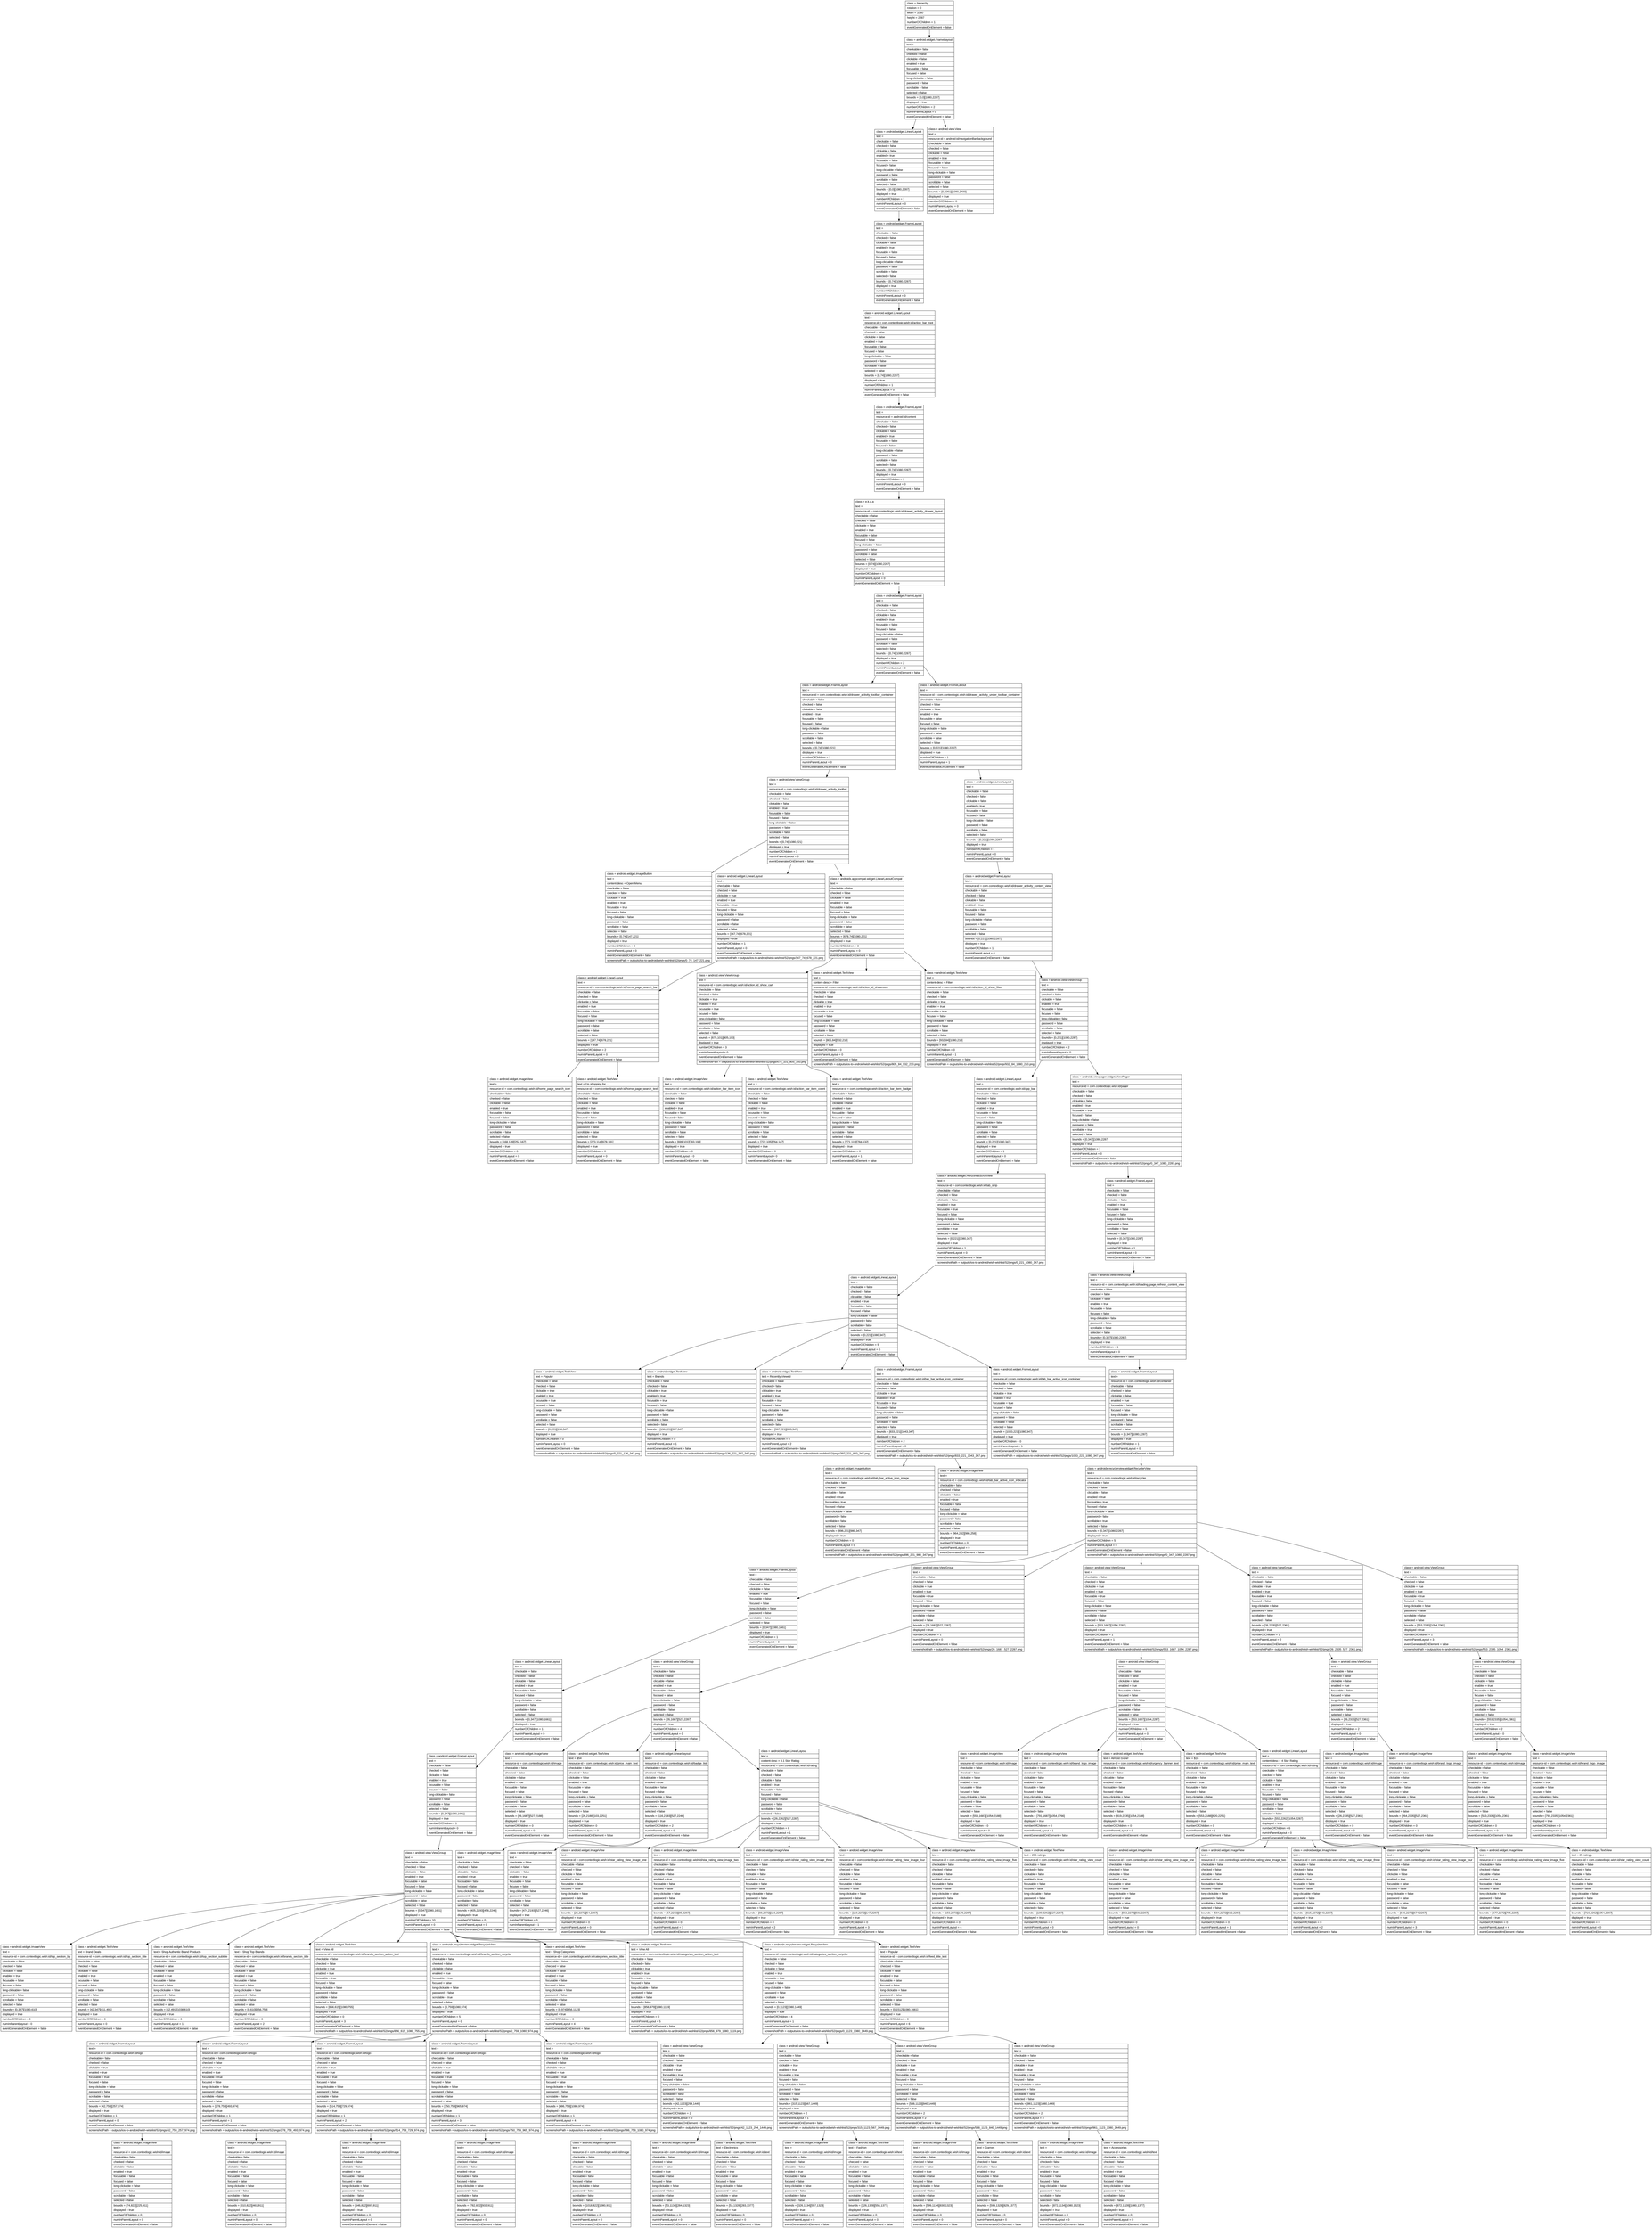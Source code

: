 digraph Layout {

	node [shape=record fontname=Arial];

	0	[label="{class = hierarchy\l|rotation = 0\l|width = 1080\l|height = 2287\l|numberOfChildren = 1\l|eventGeneratedOnElement = false \l}"]
	1	[label="{class = android.widget.FrameLayout\l|text = \l|checkable = false\l|checked = false\l|clickable = false\l|enabled = true\l|focusable = false\l|focused = false\l|long-clickable = false\l|password = false\l|scrollable = false\l|selected = false\l|bounds = [0,0][1080,2287]\l|displayed = true\l|numberOfChildren = 2\l|numInParentLayout = 0\l|eventGeneratedOnElement = false \l}"]
	2	[label="{class = android.widget.LinearLayout\l|text = \l|checkable = false\l|checked = false\l|clickable = false\l|enabled = true\l|focusable = false\l|focused = false\l|long-clickable = false\l|password = false\l|scrollable = false\l|selected = false\l|bounds = [0,0][1080,2287]\l|displayed = true\l|numberOfChildren = 1\l|numInParentLayout = 0\l|eventGeneratedOnElement = false \l}"]
	3	[label="{class = android.view.View\l|text = \l|resource-id = android:id/navigationBarBackground\l|checkable = false\l|checked = false\l|clickable = false\l|enabled = true\l|focusable = false\l|focused = false\l|long-clickable = false\l|password = false\l|scrollable = false\l|selected = false\l|bounds = [0,2361][1080,2400]\l|displayed = true\l|numberOfChildren = 0\l|numInParentLayout = 0\l|eventGeneratedOnElement = false \l}"]
	4	[label="{class = android.widget.FrameLayout\l|text = \l|checkable = false\l|checked = false\l|clickable = false\l|enabled = true\l|focusable = false\l|focused = false\l|long-clickable = false\l|password = false\l|scrollable = false\l|selected = false\l|bounds = [0,74][1080,2287]\l|displayed = true\l|numberOfChildren = 1\l|numInParentLayout = 0\l|eventGeneratedOnElement = false \l}"]
	5	[label="{class = android.widget.LinearLayout\l|text = \l|resource-id = com.contextlogic.wish:id/action_bar_root\l|checkable = false\l|checked = false\l|clickable = false\l|enabled = true\l|focusable = false\l|focused = false\l|long-clickable = false\l|password = false\l|scrollable = false\l|selected = false\l|bounds = [0,74][1080,2287]\l|displayed = true\l|numberOfChildren = 1\l|numInParentLayout = 0\l|eventGeneratedOnElement = false \l}"]
	6	[label="{class = android.widget.FrameLayout\l|text = \l|resource-id = android:id/content\l|checkable = false\l|checked = false\l|clickable = false\l|enabled = true\l|focusable = false\l|focused = false\l|long-clickable = false\l|password = false\l|scrollable = false\l|selected = false\l|bounds = [0,74][1080,2287]\l|displayed = true\l|numberOfChildren = 1\l|numInParentLayout = 0\l|eventGeneratedOnElement = false \l}"]
	7	[label="{class = e.k.a.a\l|text = \l|resource-id = com.contextlogic.wish:id/drawer_activity_drawer_layout\l|checkable = false\l|checked = false\l|clickable = false\l|enabled = true\l|focusable = false\l|focused = false\l|long-clickable = false\l|password = false\l|scrollable = false\l|selected = false\l|bounds = [0,74][1080,2287]\l|displayed = true\l|numberOfChildren = 1\l|numInParentLayout = 0\l|eventGeneratedOnElement = false \l}"]
	8	[label="{class = android.widget.FrameLayout\l|text = \l|checkable = false\l|checked = false\l|clickable = false\l|enabled = true\l|focusable = false\l|focused = false\l|long-clickable = false\l|password = false\l|scrollable = false\l|selected = false\l|bounds = [0,74][1080,2287]\l|displayed = true\l|numberOfChildren = 2\l|numInParentLayout = 0\l|eventGeneratedOnElement = false \l}"]
	9	[label="{class = android.widget.FrameLayout\l|text = \l|resource-id = com.contextlogic.wish:id/drawer_activity_toolbar_container\l|checkable = false\l|checked = false\l|clickable = false\l|enabled = true\l|focusable = false\l|focused = false\l|long-clickable = false\l|password = false\l|scrollable = false\l|selected = false\l|bounds = [0,74][1080,221]\l|displayed = true\l|numberOfChildren = 1\l|numInParentLayout = 0\l|eventGeneratedOnElement = false \l}"]
	10	[label="{class = android.widget.FrameLayout\l|text = \l|resource-id = com.contextlogic.wish:id/drawer_activity_under_toolbar_container\l|checkable = false\l|checked = false\l|clickable = false\l|enabled = true\l|focusable = false\l|focused = false\l|long-clickable = false\l|password = false\l|scrollable = false\l|selected = false\l|bounds = [0,221][1080,2287]\l|displayed = true\l|numberOfChildren = 1\l|numInParentLayout = 1\l|eventGeneratedOnElement = false \l}"]
	11	[label="{class = android.view.ViewGroup\l|text = \l|resource-id = com.contextlogic.wish:id/drawer_activity_toolbar\l|checkable = false\l|checked = false\l|clickable = false\l|enabled = true\l|focusable = false\l|focused = false\l|long-clickable = false\l|password = false\l|scrollable = false\l|selected = false\l|bounds = [0,74][1080,221]\l|displayed = true\l|numberOfChildren = 3\l|numInParentLayout = 0\l|eventGeneratedOnElement = false \l}"]
	12	[label="{class = android.widget.LinearLayout\l|text = \l|checkable = false\l|checked = false\l|clickable = false\l|enabled = true\l|focusable = false\l|focused = false\l|long-clickable = false\l|password = false\l|scrollable = false\l|selected = false\l|bounds = [0,221][1080,2287]\l|displayed = true\l|numberOfChildren = 1\l|numInParentLayout = 0\l|eventGeneratedOnElement = false \l}"]
	13	[label="{class = android.widget.ImageButton\l|text = \l|content-desc = Open Menu\l|checkable = false\l|checked = false\l|clickable = true\l|enabled = true\l|focusable = true\l|focused = false\l|long-clickable = false\l|password = false\l|scrollable = false\l|selected = false\l|bounds = [0,74][147,221]\l|displayed = true\l|numberOfChildren = 0\l|numInParentLayout = 0\l|eventGeneratedOnElement = false \l|screenshotPath = outputs/ios-to-android/wish-wishlist/S2/pngs/0_74_147_221.png\l}"]
	14	[label="{class = android.widget.LinearLayout\l|text = \l|checkable = false\l|checked = false\l|clickable = true\l|enabled = true\l|focusable = true\l|focused = false\l|long-clickable = false\l|password = false\l|scrollable = false\l|selected = false\l|bounds = [147,74][678,221]\l|displayed = true\l|numberOfChildren = 1\l|numInParentLayout = 0\l|eventGeneratedOnElement = false \l|screenshotPath = outputs/ios-to-android/wish-wishlist/S2/pngs/147_74_678_221.png\l}"]
	15	[label="{class = androidx.appcompat.widget.LinearLayoutCompat\l|text = \l|checkable = false\l|checked = false\l|clickable = false\l|enabled = true\l|focusable = false\l|focused = false\l|long-clickable = false\l|password = false\l|scrollable = false\l|selected = false\l|bounds = [678,74][1080,221]\l|displayed = true\l|numberOfChildren = 3\l|numInParentLayout = 0\l|eventGeneratedOnElement = false \l}"]
	16	[label="{class = android.widget.FrameLayout\l|text = \l|resource-id = com.contextlogic.wish:id/drawer_activity_content_view\l|checkable = false\l|checked = false\l|clickable = false\l|enabled = true\l|focusable = false\l|focused = false\l|long-clickable = false\l|password = false\l|scrollable = false\l|selected = false\l|bounds = [0,221][1080,2287]\l|displayed = true\l|numberOfChildren = 1\l|numInParentLayout = 0\l|eventGeneratedOnElement = false \l}"]
	17	[label="{class = android.widget.LinearLayout\l|text = \l|resource-id = com.contextlogic.wish:id/home_page_search_bar\l|checkable = false\l|checked = false\l|clickable = false\l|enabled = true\l|focusable = false\l|focused = false\l|long-clickable = false\l|password = false\l|scrollable = false\l|selected = false\l|bounds = [147,74][678,221]\l|displayed = true\l|numberOfChildren = 2\l|numInParentLayout = 0\l|eventGeneratedOnElement = false \l}"]
	18	[label="{class = android.view.ViewGroup\l|text = \l|resource-id = com.contextlogic.wish:id/action_id_show_cart\l|checkable = false\l|checked = false\l|clickable = true\l|enabled = true\l|focusable = true\l|focused = false\l|long-clickable = false\l|password = false\l|scrollable = false\l|selected = false\l|bounds = [678,101][805,193]\l|displayed = true\l|numberOfChildren = 3\l|numInParentLayout = 0\l|eventGeneratedOnElement = false \l|screenshotPath = outputs/ios-to-android/wish-wishlist/S2/pngs/678_101_805_193.png\l}"]
	19	[label="{class = android.widget.TextView\l|text = \l|content-desc = Filter\l|resource-id = com.contextlogic.wish:id/action_id_showroom\l|checkable = false\l|checked = false\l|clickable = true\l|enabled = true\l|focusable = true\l|focused = false\l|long-clickable = false\l|password = false\l|scrollable = false\l|selected = false\l|bounds = [805,84][932,210]\l|displayed = true\l|numberOfChildren = 0\l|numInParentLayout = 0\l|eventGeneratedOnElement = false \l|screenshotPath = outputs/ios-to-android/wish-wishlist/S2/pngs/805_84_932_210.png\l}"]
	20	[label="{class = android.widget.TextView\l|text = \l|content-desc = Filter\l|resource-id = com.contextlogic.wish:id/action_id_show_filter\l|checkable = false\l|checked = false\l|clickable = true\l|enabled = true\l|focusable = true\l|focused = false\l|long-clickable = false\l|password = false\l|scrollable = false\l|selected = false\l|bounds = [932,84][1080,210]\l|displayed = true\l|numberOfChildren = 0\l|numInParentLayout = 1\l|eventGeneratedOnElement = false \l|screenshotPath = outputs/ios-to-android/wish-wishlist/S2/pngs/932_84_1080_210.png\l}"]
	21	[label="{class = android.view.ViewGroup\l|text = \l|checkable = false\l|checked = false\l|clickable = false\l|enabled = true\l|focusable = false\l|focused = false\l|long-clickable = false\l|password = false\l|scrollable = false\l|selected = false\l|bounds = [0,221][1080,2287]\l|displayed = true\l|numberOfChildren = 2\l|numInParentLayout = 0\l|eventGeneratedOnElement = false \l}"]
	22	[label="{class = android.widget.ImageView\l|text = \l|resource-id = com.contextlogic.wish:id/home_page_search_icon\l|checkable = false\l|checked = false\l|clickable = false\l|enabled = true\l|focusable = false\l|focused = false\l|long-clickable = false\l|password = false\l|scrollable = false\l|selected = false\l|bounds = [168,128][252,167]\l|displayed = true\l|numberOfChildren = 0\l|numInParentLayout = 0\l|eventGeneratedOnElement = false \l}"]
	23	[label="{class = android.widget.TextView\l|text = I'm shopping for ...\l|resource-id = com.contextlogic.wish:id/home_page_search_text\l|checkable = false\l|checked = false\l|clickable = false\l|enabled = true\l|focusable = false\l|focused = false\l|long-clickable = false\l|password = false\l|scrollable = false\l|selected = false\l|bounds = [273,114][678,181]\l|displayed = true\l|numberOfChildren = 0\l|numInParentLayout = 0\l|eventGeneratedOnElement = false \l}"]
	24	[label="{class = android.widget.ImageView\l|text = \l|resource-id = com.contextlogic.wish:id/action_bar_item_icon\l|checkable = false\l|checked = false\l|clickable = false\l|enabled = true\l|focusable = false\l|focused = false\l|long-clickable = false\l|password = false\l|scrollable = false\l|selected = false\l|bounds = [699,101][783,193]\l|displayed = true\l|numberOfChildren = 0\l|numInParentLayout = 0\l|eventGeneratedOnElement = false \l}"]
	25	[label="{class = android.widget.TextView\l|text = 1\l|resource-id = com.contextlogic.wish:id/action_bar_item_count\l|checkable = false\l|checked = false\l|clickable = false\l|enabled = true\l|focusable = false\l|focused = false\l|long-clickable = false\l|password = false\l|scrollable = false\l|selected = false\l|bounds = [722,105][764,147]\l|displayed = true\l|numberOfChildren = 0\l|numInParentLayout = 0\l|eventGeneratedOnElement = false \l}"]
	26	[label="{class = android.widget.TextView\l|text = \l|resource-id = com.contextlogic.wish:id/action_bar_item_badge\l|checkable = false\l|checked = false\l|clickable = false\l|enabled = true\l|focusable = false\l|focused = false\l|long-clickable = false\l|password = false\l|scrollable = false\l|selected = false\l|bounds = [771,119][784,132]\l|displayed = true\l|numberOfChildren = 0\l|numInParentLayout = 1\l|eventGeneratedOnElement = false \l}"]
	27	[label="{class = android.widget.LinearLayout\l|text = \l|resource-id = com.contextlogic.wish:id/app_bar\l|checkable = false\l|checked = false\l|clickable = false\l|enabled = true\l|focusable = false\l|focused = false\l|long-clickable = false\l|password = false\l|scrollable = false\l|selected = false\l|bounds = [0,221][1080,347]\l|displayed = true\l|numberOfChildren = 1\l|numInParentLayout = 0\l|eventGeneratedOnElement = false \l}"]
	28	[label="{class = androidx.viewpager.widget.ViewPager\l|text = \l|resource-id = com.contextlogic.wish:id/pager\l|checkable = false\l|checked = false\l|clickable = false\l|enabled = true\l|focusable = true\l|focused = false\l|long-clickable = false\l|password = false\l|scrollable = true\l|selected = false\l|bounds = [0,347][1080,2287]\l|displayed = true\l|numberOfChildren = 1\l|numInParentLayout = 0\l|eventGeneratedOnElement = false \l|screenshotPath = outputs/ios-to-android/wish-wishlist/S2/pngs/0_347_1080_2287.png\l}"]
	29	[label="{class = android.widget.HorizontalScrollView\l|text = \l|resource-id = com.contextlogic.wish:id/tab_strip\l|checkable = false\l|checked = false\l|clickable = false\l|enabled = true\l|focusable = true\l|focused = false\l|long-clickable = false\l|password = false\l|scrollable = true\l|selected = false\l|bounds = [0,221][1080,347]\l|displayed = true\l|numberOfChildren = 1\l|numInParentLayout = 0\l|eventGeneratedOnElement = false \l|screenshotPath = outputs/ios-to-android/wish-wishlist/S2/pngs/0_221_1080_347.png\l}"]
	30	[label="{class = android.widget.FrameLayout\l|text = \l|checkable = false\l|checked = false\l|clickable = false\l|enabled = true\l|focusable = false\l|focused = false\l|long-clickable = false\l|password = false\l|scrollable = false\l|selected = false\l|bounds = [0,347][1080,2287]\l|displayed = true\l|numberOfChildren = 1\l|numInParentLayout = 0\l|eventGeneratedOnElement = false \l}"]
	31	[label="{class = android.widget.LinearLayout\l|text = \l|checkable = false\l|checked = false\l|clickable = false\l|enabled = true\l|focusable = false\l|focused = false\l|long-clickable = false\l|password = false\l|scrollable = false\l|selected = false\l|bounds = [0,221][1080,347]\l|displayed = true\l|numberOfChildren = 5\l|numInParentLayout = 0\l|eventGeneratedOnElement = false \l}"]
	32	[label="{class = android.view.ViewGroup\l|text = \l|resource-id = com.contextlogic.wish:id/loading_page_refresh_content_view\l|checkable = false\l|checked = false\l|clickable = false\l|enabled = true\l|focusable = false\l|focused = false\l|long-clickable = false\l|password = false\l|scrollable = false\l|selected = false\l|bounds = [0,347][1080,2287]\l|displayed = true\l|numberOfChildren = 1\l|numInParentLayout = 0\l|eventGeneratedOnElement = false \l}"]
	33	[label="{class = android.widget.TextView\l|text = Popular\l|checkable = false\l|checked = false\l|clickable = true\l|enabled = true\l|focusable = true\l|focused = false\l|long-clickable = false\l|password = false\l|scrollable = false\l|selected = false\l|bounds = [0,221][136,347]\l|displayed = true\l|numberOfChildren = 0\l|numInParentLayout = 0\l|eventGeneratedOnElement = false \l|screenshotPath = outputs/ios-to-android/wish-wishlist/S2/pngs/0_221_136_347.png\l}"]
	34	[label="{class = android.widget.TextView\l|text = Brands\l|checkable = false\l|checked = false\l|clickable = true\l|enabled = true\l|focusable = true\l|focused = false\l|long-clickable = false\l|password = false\l|scrollable = false\l|selected = false\l|bounds = [136,221][397,347]\l|displayed = true\l|numberOfChildren = 0\l|numInParentLayout = 1\l|eventGeneratedOnElement = false \l|screenshotPath = outputs/ios-to-android/wish-wishlist/S2/pngs/136_221_397_347.png\l}"]
	35	[label="{class = android.widget.TextView\l|text = Recently Viewed\l|checkable = false\l|checked = false\l|clickable = true\l|enabled = true\l|focusable = true\l|focused = false\l|long-clickable = false\l|password = false\l|scrollable = false\l|selected = false\l|bounds = [397,221][833,347]\l|displayed = true\l|numberOfChildren = 0\l|numInParentLayout = 2\l|eventGeneratedOnElement = false \l|screenshotPath = outputs/ios-to-android/wish-wishlist/S2/pngs/397_221_833_347.png\l}"]
	36	[label="{class = android.widget.FrameLayout\l|text = \l|resource-id = com.contextlogic.wish:id/tab_bar_active_icon_container\l|checkable = false\l|checked = false\l|clickable = true\l|enabled = true\l|focusable = true\l|focused = false\l|long-clickable = false\l|password = false\l|scrollable = false\l|selected = false\l|bounds = [833,221][1043,347]\l|displayed = true\l|numberOfChildren = 2\l|numInParentLayout = 0\l|eventGeneratedOnElement = false \l|screenshotPath = outputs/ios-to-android/wish-wishlist/S2/pngs/833_221_1043_347.png\l}"]
	37	[label="{class = android.widget.FrameLayout\l|text = \l|resource-id = com.contextlogic.wish:id/tab_bar_active_icon_container\l|checkable = false\l|checked = false\l|clickable = true\l|enabled = true\l|focusable = true\l|focused = false\l|long-clickable = false\l|password = false\l|scrollable = false\l|selected = false\l|bounds = [1043,221][1080,347]\l|displayed = true\l|numberOfChildren = 0\l|numInParentLayout = 1\l|eventGeneratedOnElement = false \l|screenshotPath = outputs/ios-to-android/wish-wishlist/S2/pngs/1043_221_1080_347.png\l}"]
	38	[label="{class = android.widget.FrameLayout\l|text = \l|resource-id = com.contextlogic.wish:id/container\l|checkable = false\l|checked = false\l|clickable = false\l|enabled = true\l|focusable = false\l|focused = false\l|long-clickable = false\l|password = false\l|scrollable = false\l|selected = false\l|bounds = [0,347][1080,2287]\l|displayed = true\l|numberOfChildren = 1\l|numInParentLayout = 0\l|eventGeneratedOnElement = false \l}"]
	39	[label="{class = android.widget.ImageButton\l|text = \l|resource-id = com.contextlogic.wish:id/tab_bar_active_icon_image\l|checkable = false\l|checked = false\l|clickable = false\l|enabled = true\l|focusable = true\l|focused = false\l|long-clickable = false\l|password = false\l|scrollable = false\l|selected = false\l|bounds = [896,221][980,347]\l|displayed = true\l|numberOfChildren = 0\l|numInParentLayout = 0\l|eventGeneratedOnElement = false \l|screenshotPath = outputs/ios-to-android/wish-wishlist/S2/pngs/896_221_980_347.png\l}"]
	40	[label="{class = android.widget.ImageView\l|text = \l|resource-id = com.contextlogic.wish:id/tab_bar_active_icon_indicator\l|checkable = false\l|checked = false\l|clickable = false\l|enabled = true\l|focusable = false\l|focused = false\l|long-clickable = false\l|password = false\l|scrollable = false\l|selected = false\l|bounds = [964,242][980,258]\l|displayed = true\l|numberOfChildren = 0\l|numInParentLayout = 0\l|eventGeneratedOnElement = false \l}"]
	41	[label="{class = androidx.recyclerview.widget.RecyclerView\l|text = \l|resource-id = com.contextlogic.wish:id/recycler\l|checkable = false\l|checked = false\l|clickable = false\l|enabled = true\l|focusable = true\l|focused = false\l|long-clickable = false\l|password = false\l|scrollable = true\l|selected = false\l|bounds = [0,347][1080,2287]\l|displayed = true\l|numberOfChildren = 5\l|numInParentLayout = 0\l|eventGeneratedOnElement = false \l|screenshotPath = outputs/ios-to-android/wish-wishlist/S2/pngs/0_347_1080_2287.png\l}"]
	42	[label="{class = android.widget.FrameLayout\l|text = \l|checkable = false\l|checked = false\l|clickable = false\l|enabled = true\l|focusable = false\l|focused = false\l|long-clickable = false\l|password = false\l|scrollable = false\l|selected = false\l|bounds = [0,347][1080,1661]\l|displayed = true\l|numberOfChildren = 1\l|numInParentLayout = 0\l|eventGeneratedOnElement = false \l}"]
	43	[label="{class = android.view.ViewGroup\l|text = \l|checkable = false\l|checked = false\l|clickable = true\l|enabled = true\l|focusable = true\l|focused = false\l|long-clickable = false\l|password = false\l|scrollable = false\l|selected = false\l|bounds = [26,1687][527,2287]\l|displayed = true\l|numberOfChildren = 1\l|numInParentLayout = 0\l|eventGeneratedOnElement = false \l|screenshotPath = outputs/ios-to-android/wish-wishlist/S2/pngs/26_1687_527_2287.png\l}"]
	44	[label="{class = android.view.ViewGroup\l|text = \l|checkable = false\l|checked = false\l|clickable = true\l|enabled = true\l|focusable = true\l|focused = false\l|long-clickable = false\l|password = false\l|scrollable = false\l|selected = false\l|bounds = [553,1687][1054,2287]\l|displayed = true\l|numberOfChildren = 1\l|numInParentLayout = 1\l|eventGeneratedOnElement = false \l|screenshotPath = outputs/ios-to-android/wish-wishlist/S2/pngs/553_1687_1054_2287.png\l}"]
	45	[label="{class = android.view.ViewGroup\l|text = \l|checkable = false\l|checked = false\l|clickable = true\l|enabled = true\l|focusable = true\l|focused = false\l|long-clickable = false\l|password = false\l|scrollable = false\l|selected = false\l|bounds = [26,2335][527,2361]\l|displayed = true\l|numberOfChildren = 1\l|numInParentLayout = 2\l|eventGeneratedOnElement = false \l|screenshotPath = outputs/ios-to-android/wish-wishlist/S2/pngs/26_2335_527_2361.png\l}"]
	46	[label="{class = android.view.ViewGroup\l|text = \l|checkable = false\l|checked = false\l|clickable = true\l|enabled = true\l|focusable = true\l|focused = false\l|long-clickable = false\l|password = false\l|scrollable = false\l|selected = false\l|bounds = [553,2335][1054,2361]\l|displayed = true\l|numberOfChildren = 1\l|numInParentLayout = 3\l|eventGeneratedOnElement = false \l|screenshotPath = outputs/ios-to-android/wish-wishlist/S2/pngs/553_2335_1054_2361.png\l}"]
	47	[label="{class = android.widget.LinearLayout\l|text = \l|checkable = false\l|checked = false\l|clickable = false\l|enabled = true\l|focusable = false\l|focused = false\l|long-clickable = false\l|password = false\l|scrollable = false\l|selected = false\l|bounds = [0,347][1080,1661]\l|displayed = true\l|numberOfChildren = 1\l|numInParentLayout = 0\l|eventGeneratedOnElement = false \l}"]
	48	[label="{class = android.view.ViewGroup\l|text = \l|checkable = false\l|checked = false\l|clickable = false\l|enabled = true\l|focusable = false\l|focused = false\l|long-clickable = false\l|password = false\l|scrollable = false\l|selected = false\l|bounds = [26,1687][527,2287]\l|displayed = true\l|numberOfChildren = 4\l|numInParentLayout = 0\l|eventGeneratedOnElement = false \l}"]
	49	[label="{class = android.view.ViewGroup\l|text = \l|checkable = false\l|checked = false\l|clickable = false\l|enabled = true\l|focusable = false\l|focused = false\l|long-clickable = false\l|password = false\l|scrollable = false\l|selected = false\l|bounds = [553,1687][1054,2287]\l|displayed = true\l|numberOfChildren = 5\l|numInParentLayout = 0\l|eventGeneratedOnElement = false \l}"]
	50	[label="{class = android.view.ViewGroup\l|text = \l|checkable = false\l|checked = false\l|clickable = false\l|enabled = true\l|focusable = false\l|focused = false\l|long-clickable = false\l|password = false\l|scrollable = false\l|selected = false\l|bounds = [26,2335][527,2361]\l|displayed = true\l|numberOfChildren = 2\l|numInParentLayout = 0\l|eventGeneratedOnElement = false \l}"]
	51	[label="{class = android.view.ViewGroup\l|text = \l|checkable = false\l|checked = false\l|clickable = false\l|enabled = true\l|focusable = false\l|focused = false\l|long-clickable = false\l|password = false\l|scrollable = false\l|selected = false\l|bounds = [553,2335][1054,2361]\l|displayed = true\l|numberOfChildren = 2\l|numInParentLayout = 0\l|eventGeneratedOnElement = false \l}"]
	52	[label="{class = android.widget.FrameLayout\l|text = \l|checkable = false\l|checked = false\l|clickable = false\l|enabled = true\l|focusable = false\l|focused = false\l|long-clickable = false\l|password = false\l|scrollable = false\l|selected = false\l|bounds = [0,347][1080,1661]\l|displayed = true\l|numberOfChildren = 1\l|numInParentLayout = 0\l|eventGeneratedOnElement = false \l}"]
	53	[label="{class = android.widget.ImageView\l|text = \l|resource-id = com.contextlogic.wish:id/image\l|checkable = false\l|checked = false\l|clickable = false\l|enabled = true\l|focusable = false\l|focused = false\l|long-clickable = false\l|password = false\l|scrollable = false\l|selected = false\l|bounds = [26,1687][527,2188]\l|displayed = true\l|numberOfChildren = 0\l|numInParentLayout = 0\l|eventGeneratedOnElement = false \l}"]
	54	[label="{class = android.widget.TextView\l|text = $54\l|resource-id = com.contextlogic.wish:id/price_main_text\l|checkable = false\l|checked = false\l|clickable = false\l|enabled = true\l|focusable = false\l|focused = false\l|long-clickable = false\l|password = false\l|scrollable = false\l|selected = false\l|bounds = [26,2188][103,2251]\l|displayed = true\l|numberOfChildren = 0\l|numInParentLayout = 0\l|eventGeneratedOnElement = false \l}"]
	55	[label="{class = android.widget.LinearLayout\l|text = \l|resource-id = com.contextlogic.wish:id/badge_list\l|checkable = false\l|checked = false\l|clickable = false\l|enabled = true\l|focusable = false\l|focused = false\l|long-clickable = false\l|password = false\l|scrollable = false\l|selected = false\l|bounds = [116,2193][527,2246]\l|displayed = true\l|numberOfChildren = 2\l|numInParentLayout = 0\l|eventGeneratedOnElement = false \l}"]
	56	[label="{class = android.widget.LinearLayout\l|text = \l|content-desc = 4.1 Star Rating\l|resource-id = com.contextlogic.wish:id/rating\l|checkable = false\l|checked = false\l|clickable = false\l|enabled = true\l|focusable = false\l|focused = false\l|long-clickable = false\l|password = false\l|scrollable = false\l|selected = false\l|bounds = [26,2262][527,2287]\l|displayed = true\l|numberOfChildren = 6\l|numInParentLayout = 1\l|eventGeneratedOnElement = false \l}"]
	57	[label="{class = android.widget.ImageView\l|text = \l|resource-id = com.contextlogic.wish:id/image\l|checkable = false\l|checked = false\l|clickable = false\l|enabled = true\l|focusable = false\l|focused = false\l|long-clickable = false\l|password = false\l|scrollable = false\l|selected = false\l|bounds = [553,1687][1054,2188]\l|displayed = true\l|numberOfChildren = 0\l|numInParentLayout = 0\l|eventGeneratedOnElement = false \l}"]
	58	[label="{class = android.widget.ImageView\l|text = \l|resource-id = com.contextlogic.wish:id/brand_logo_image\l|checkable = false\l|checked = false\l|clickable = false\l|enabled = true\l|focusable = false\l|focused = false\l|long-clickable = false\l|password = false\l|scrollable = false\l|selected = false\l|bounds = [791,1687][1054,1766]\l|displayed = true\l|numberOfChildren = 0\l|numInParentLayout = 1\l|eventGeneratedOnElement = false \l}"]
	59	[label="{class = android.widget.TextView\l|text = Almost Gone!\l|resource-id = com.contextlogic.wish:id/urgency_banner_text\l|checkable = false\l|checked = false\l|clickable = false\l|enabled = true\l|focusable = false\l|focused = false\l|long-clickable = false\l|password = false\l|scrollable = false\l|selected = false\l|bounds = [819,2135][1054,2188]\l|displayed = true\l|numberOfChildren = 0\l|numInParentLayout = 0\l|eventGeneratedOnElement = false \l}"]
	60	[label="{class = android.widget.TextView\l|text = $16\l|resource-id = com.contextlogic.wish:id/price_main_text\l|checkable = false\l|checked = false\l|clickable = false\l|enabled = true\l|focusable = false\l|focused = false\l|long-clickable = false\l|password = false\l|scrollable = false\l|selected = false\l|bounds = [553,2188][620,2251]\l|displayed = true\l|numberOfChildren = 0\l|numInParentLayout = 1\l|eventGeneratedOnElement = false \l}"]
	61	[label="{class = android.widget.LinearLayout\l|text = \l|content-desc = 4 Star Rating\l|resource-id = com.contextlogic.wish:id/rating\l|checkable = false\l|checked = false\l|clickable = false\l|enabled = true\l|focusable = false\l|focused = false\l|long-clickable = false\l|password = false\l|scrollable = false\l|selected = false\l|bounds = [553,2262][1054,2287]\l|displayed = true\l|numberOfChildren = 6\l|numInParentLayout = 0\l|eventGeneratedOnElement = false \l}"]
	62	[label="{class = android.widget.ImageView\l|text = \l|resource-id = com.contextlogic.wish:id/image\l|checkable = false\l|checked = false\l|clickable = false\l|enabled = true\l|focusable = false\l|focused = false\l|long-clickable = false\l|password = false\l|scrollable = false\l|selected = false\l|bounds = [26,2335][527,2361]\l|displayed = true\l|numberOfChildren = 0\l|numInParentLayout = 0\l|eventGeneratedOnElement = false \l}"]
	63	[label="{class = android.widget.ImageView\l|text = \l|resource-id = com.contextlogic.wish:id/brand_logo_image\l|checkable = false\l|checked = false\l|clickable = false\l|enabled = true\l|focusable = false\l|focused = false\l|long-clickable = false\l|password = false\l|scrollable = false\l|selected = false\l|bounds = [264,2335][527,2361]\l|displayed = true\l|numberOfChildren = 0\l|numInParentLayout = 1\l|eventGeneratedOnElement = false \l}"]
	64	[label="{class = android.widget.ImageView\l|text = \l|resource-id = com.contextlogic.wish:id/image\l|checkable = false\l|checked = false\l|clickable = false\l|enabled = true\l|focusable = false\l|focused = false\l|long-clickable = false\l|password = false\l|scrollable = false\l|selected = false\l|bounds = [553,2335][1054,2361]\l|displayed = true\l|numberOfChildren = 0\l|numInParentLayout = 0\l|eventGeneratedOnElement = false \l}"]
	65	[label="{class = android.widget.ImageView\l|text = \l|resource-id = com.contextlogic.wish:id/brand_logo_image\l|checkable = false\l|checked = false\l|clickable = false\l|enabled = true\l|focusable = false\l|focused = false\l|long-clickable = false\l|password = false\l|scrollable = false\l|selected = false\l|bounds = [791,2335][1054,2361]\l|displayed = true\l|numberOfChildren = 0\l|numInParentLayout = 1\l|eventGeneratedOnElement = false \l}"]
	66	[label="{class = android.view.ViewGroup\l|text = \l|checkable = false\l|checked = false\l|clickable = false\l|enabled = true\l|focusable = false\l|focused = false\l|long-clickable = false\l|password = false\l|scrollable = false\l|selected = false\l|bounds = [0,347][1080,1661]\l|displayed = true\l|numberOfChildren = 10\l|numInParentLayout = 0\l|eventGeneratedOnElement = false \l}"]
	67	[label="{class = android.widget.ImageView\l|text = \l|checkable = false\l|checked = false\l|clickable = false\l|enabled = true\l|focusable = false\l|focused = false\l|long-clickable = false\l|password = false\l|scrollable = false\l|selected = false\l|bounds = [405,2193][458,2246]\l|displayed = true\l|numberOfChildren = 0\l|numInParentLayout = 0\l|eventGeneratedOnElement = false \l}"]
	68	[label="{class = android.widget.ImageView\l|text = \l|checkable = false\l|checked = false\l|clickable = false\l|enabled = true\l|focusable = false\l|focused = false\l|long-clickable = false\l|password = false\l|scrollable = false\l|selected = false\l|bounds = [474,2193][527,2246]\l|displayed = true\l|numberOfChildren = 0\l|numInParentLayout = 1\l|eventGeneratedOnElement = false \l}"]
	69	[label="{class = android.widget.ImageView\l|text = \l|resource-id = com.contextlogic.wish:id/star_rating_view_image_one\l|checkable = false\l|checked = false\l|clickable = false\l|enabled = true\l|focusable = false\l|focused = false\l|long-clickable = false\l|password = false\l|scrollable = false\l|selected = false\l|bounds = [26,2272][54,2287]\l|displayed = true\l|numberOfChildren = 0\l|numInParentLayout = 0\l|eventGeneratedOnElement = false \l}"]
	70	[label="{class = android.widget.ImageView\l|text = \l|resource-id = com.contextlogic.wish:id/star_rating_view_image_two\l|checkable = false\l|checked = false\l|clickable = false\l|enabled = true\l|focusable = false\l|focused = false\l|long-clickable = false\l|password = false\l|scrollable = false\l|selected = false\l|bounds = [57,2272][85,2287]\l|displayed = true\l|numberOfChildren = 0\l|numInParentLayout = 1\l|eventGeneratedOnElement = false \l}"]
	71	[label="{class = android.widget.ImageView\l|text = \l|resource-id = com.contextlogic.wish:id/star_rating_view_image_three\l|checkable = false\l|checked = false\l|clickable = false\l|enabled = true\l|focusable = false\l|focused = false\l|long-clickable = false\l|password = false\l|scrollable = false\l|selected = false\l|bounds = [88,2272][116,2287]\l|displayed = true\l|numberOfChildren = 0\l|numInParentLayout = 2\l|eventGeneratedOnElement = false \l}"]
	72	[label="{class = android.widget.ImageView\l|text = \l|resource-id = com.contextlogic.wish:id/star_rating_view_image_four\l|checkable = false\l|checked = false\l|clickable = false\l|enabled = true\l|focusable = false\l|focused = false\l|long-clickable = false\l|password = false\l|scrollable = false\l|selected = false\l|bounds = [119,2272][147,2287]\l|displayed = true\l|numberOfChildren = 0\l|numInParentLayout = 3\l|eventGeneratedOnElement = false \l}"]
	73	[label="{class = android.widget.ImageView\l|text = \l|resource-id = com.contextlogic.wish:id/star_rating_view_image_five\l|checkable = false\l|checked = false\l|clickable = false\l|enabled = true\l|focusable = false\l|focused = false\l|long-clickable = false\l|password = false\l|scrollable = false\l|selected = false\l|bounds = [150,2272][178,2287]\l|displayed = true\l|numberOfChildren = 0\l|numInParentLayout = 4\l|eventGeneratedOnElement = false \l}"]
	74	[label="{class = android.widget.TextView\l|text = 286 ratings\l|resource-id = com.contextlogic.wish:id/star_rating_view_count\l|checkable = false\l|checked = false\l|clickable = false\l|enabled = true\l|focusable = false\l|focused = false\l|long-clickable = false\l|password = false\l|scrollable = false\l|selected = false\l|bounds = [189,2262][527,2287]\l|displayed = true\l|numberOfChildren = 0\l|numInParentLayout = 0\l|eventGeneratedOnElement = false \l}"]
	75	[label="{class = android.widget.ImageView\l|text = \l|resource-id = com.contextlogic.wish:id/star_rating_view_image_one\l|checkable = false\l|checked = false\l|clickable = false\l|enabled = true\l|focusable = false\l|focused = false\l|long-clickable = false\l|password = false\l|scrollable = false\l|selected = false\l|bounds = [553,2272][581,2287]\l|displayed = true\l|numberOfChildren = 0\l|numInParentLayout = 0\l|eventGeneratedOnElement = false \l}"]
	76	[label="{class = android.widget.ImageView\l|text = \l|resource-id = com.contextlogic.wish:id/star_rating_view_image_two\l|checkable = false\l|checked = false\l|clickable = false\l|enabled = true\l|focusable = false\l|focused = false\l|long-clickable = false\l|password = false\l|scrollable = false\l|selected = false\l|bounds = [584,2272][612,2287]\l|displayed = true\l|numberOfChildren = 0\l|numInParentLayout = 1\l|eventGeneratedOnElement = false \l}"]
	77	[label="{class = android.widget.ImageView\l|text = \l|resource-id = com.contextlogic.wish:id/star_rating_view_image_three\l|checkable = false\l|checked = false\l|clickable = false\l|enabled = true\l|focusable = false\l|focused = false\l|long-clickable = false\l|password = false\l|scrollable = false\l|selected = false\l|bounds = [615,2272][643,2287]\l|displayed = true\l|numberOfChildren = 0\l|numInParentLayout = 2\l|eventGeneratedOnElement = false \l}"]
	78	[label="{class = android.widget.ImageView\l|text = \l|resource-id = com.contextlogic.wish:id/star_rating_view_image_four\l|checkable = false\l|checked = false\l|clickable = false\l|enabled = true\l|focusable = false\l|focused = false\l|long-clickable = false\l|password = false\l|scrollable = false\l|selected = false\l|bounds = [646,2272][674,2287]\l|displayed = true\l|numberOfChildren = 0\l|numInParentLayout = 3\l|eventGeneratedOnElement = false \l}"]
	79	[label="{class = android.widget.ImageView\l|text = \l|resource-id = com.contextlogic.wish:id/star_rating_view_image_five\l|checkable = false\l|checked = false\l|clickable = false\l|enabled = true\l|focusable = false\l|focused = false\l|long-clickable = false\l|password = false\l|scrollable = false\l|selected = false\l|bounds = [677,2272][705,2287]\l|displayed = true\l|numberOfChildren = 0\l|numInParentLayout = 4\l|eventGeneratedOnElement = false \l}"]
	80	[label="{class = android.widget.TextView\l|text = 85 ratings\l|resource-id = com.contextlogic.wish:id/star_rating_view_count\l|checkable = false\l|checked = false\l|clickable = false\l|enabled = true\l|focusable = false\l|focused = false\l|long-clickable = false\l|password = false\l|scrollable = false\l|selected = false\l|bounds = [716,2262][1054,2287]\l|displayed = true\l|numberOfChildren = 0\l|numInParentLayout = 0\l|eventGeneratedOnElement = false \l}"]
	81	[label="{class = android.widget.ImageView\l|text = \l|resource-id = com.contextlogic.wish:id/top_section_bg\l|checkable = false\l|checked = false\l|clickable = false\l|enabled = true\l|focusable = false\l|focused = false\l|long-clickable = false\l|password = false\l|scrollable = false\l|selected = false\l|bounds = [0,347][1080,610]\l|displayed = true\l|numberOfChildren = 0\l|numInParentLayout = 0\l|eventGeneratedOnElement = false \l}"]
	82	[label="{class = android.widget.TextView\l|text = Brand Deals\l|resource-id = com.contextlogic.wish:id/top_section_title\l|checkable = false\l|checked = false\l|clickable = false\l|enabled = true\l|focusable = false\l|focused = false\l|long-clickable = false\l|password = false\l|scrollable = false\l|selected = false\l|bounds = [42,347][411,491]\l|displayed = true\l|numberOfChildren = 0\l|numInParentLayout = 0\l|eventGeneratedOnElement = false \l}"]
	83	[label="{class = android.widget.TextView\l|text = Shop Authentic Brand Products\l|resource-id = com.contextlogic.wish:id/top_section_subtitle\l|checkable = false\l|checked = false\l|clickable = false\l|enabled = true\l|focusable = false\l|focused = false\l|long-clickable = false\l|password = false\l|scrollable = false\l|selected = false\l|bounds = [42,491][1038,610]\l|displayed = true\l|numberOfChildren = 0\l|numInParentLayout = 1\l|eventGeneratedOnElement = false \l}"]
	84	[label="{class = android.widget.TextView\l|text = Shop Top Brands\l|resource-id = com.contextlogic.wish:id/brands_section_title\l|checkable = false\l|checked = false\l|clickable = false\l|enabled = true\l|focusable = false\l|focused = false\l|long-clickable = false\l|password = false\l|scrollable = false\l|selected = false\l|bounds = [0,610][856,759]\l|displayed = true\l|numberOfChildren = 0\l|numInParentLayout = 2\l|eventGeneratedOnElement = false \l}"]
	85	[label="{class = android.widget.TextView\l|text = View All\l|resource-id = com.contextlogic.wish:id/brands_section_action_text\l|checkable = false\l|checked = false\l|clickable = true\l|enabled = true\l|focusable = true\l|focused = false\l|long-clickable = false\l|password = false\l|scrollable = false\l|selected = false\l|bounds = [856,615][1080,755]\l|displayed = true\l|numberOfChildren = 0\l|numInParentLayout = 3\l|eventGeneratedOnElement = false \l|screenshotPath = outputs/ios-to-android/wish-wishlist/S2/pngs/856_615_1080_755.png\l}"]
	86	[label="{class = androidx.recyclerview.widget.RecyclerView\l|text = \l|resource-id = com.contextlogic.wish:id/brands_section_recycler\l|checkable = false\l|checked = false\l|clickable = false\l|enabled = true\l|focusable = true\l|focused = false\l|long-clickable = false\l|password = false\l|scrollable = true\l|selected = false\l|bounds = [0,759][1080,974]\l|displayed = true\l|numberOfChildren = 5\l|numInParentLayout = 0\l|eventGeneratedOnElement = false \l|screenshotPath = outputs/ios-to-android/wish-wishlist/S2/pngs/0_759_1080_974.png\l}"]
	87	[label="{class = android.widget.TextView\l|text = Shop Categories\l|resource-id = com.contextlogic.wish:id/categories_section_title\l|checkable = false\l|checked = false\l|clickable = false\l|enabled = true\l|focusable = false\l|focused = false\l|long-clickable = false\l|password = false\l|scrollable = false\l|selected = false\l|bounds = [0,974][856,1123]\l|displayed = true\l|numberOfChildren = 0\l|numInParentLayout = 4\l|eventGeneratedOnElement = false \l}"]
	88	[label="{class = android.widget.TextView\l|text = View All\l|resource-id = com.contextlogic.wish:id/categories_section_action_text\l|checkable = false\l|checked = false\l|clickable = true\l|enabled = true\l|focusable = true\l|focused = false\l|long-clickable = false\l|password = false\l|scrollable = false\l|selected = false\l|bounds = [856,979][1080,1119]\l|displayed = true\l|numberOfChildren = 0\l|numInParentLayout = 5\l|eventGeneratedOnElement = false \l|screenshotPath = outputs/ios-to-android/wish-wishlist/S2/pngs/856_979_1080_1119.png\l}"]
	89	[label="{class = androidx.recyclerview.widget.RecyclerView\l|text = \l|resource-id = com.contextlogic.wish:id/categories_section_recycler\l|checkable = false\l|checked = false\l|clickable = false\l|enabled = true\l|focusable = true\l|focused = false\l|long-clickable = false\l|password = false\l|scrollable = true\l|selected = false\l|bounds = [0,1123][1080,1449]\l|displayed = true\l|numberOfChildren = 4\l|numInParentLayout = 1\l|eventGeneratedOnElement = false \l|screenshotPath = outputs/ios-to-android/wish-wishlist/S2/pngs/0_1123_1080_1449.png\l}"]
	90	[label="{class = android.widget.TextView\l|text = Popular\l|resource-id = com.contextlogic.wish:id/feed_title_text\l|checkable = false\l|checked = false\l|clickable = false\l|enabled = true\l|focusable = false\l|focused = false\l|long-clickable = false\l|password = false\l|scrollable = false\l|selected = false\l|bounds = [0,1512][1080,1661]\l|displayed = true\l|numberOfChildren = 0\l|numInParentLayout = 6\l|eventGeneratedOnElement = false \l}"]
	91	[label="{class = android.widget.FrameLayout\l|text = \l|resource-id = com.contextlogic.wish:id/logo\l|checkable = false\l|checked = false\l|clickable = true\l|enabled = true\l|focusable = true\l|focused = false\l|long-clickable = false\l|password = false\l|scrollable = false\l|selected = false\l|bounds = [42,759][257,974]\l|displayed = true\l|numberOfChildren = 1\l|numInParentLayout = 0\l|eventGeneratedOnElement = false \l|screenshotPath = outputs/ios-to-android/wish-wishlist/S2/pngs/42_759_257_974.png\l}"]
	92	[label="{class = android.widget.FrameLayout\l|text = \l|resource-id = com.contextlogic.wish:id/logo\l|checkable = false\l|checked = false\l|clickable = true\l|enabled = true\l|focusable = true\l|focused = false\l|long-clickable = false\l|password = false\l|scrollable = false\l|selected = false\l|bounds = [278,759][493,974]\l|displayed = true\l|numberOfChildren = 1\l|numInParentLayout = 1\l|eventGeneratedOnElement = false \l|screenshotPath = outputs/ios-to-android/wish-wishlist/S2/pngs/278_759_493_974.png\l}"]
	93	[label="{class = android.widget.FrameLayout\l|text = \l|resource-id = com.contextlogic.wish:id/logo\l|checkable = false\l|checked = false\l|clickable = true\l|enabled = true\l|focusable = true\l|focused = false\l|long-clickable = false\l|password = false\l|scrollable = false\l|selected = false\l|bounds = [514,759][729,974]\l|displayed = true\l|numberOfChildren = 1\l|numInParentLayout = 2\l|eventGeneratedOnElement = false \l|screenshotPath = outputs/ios-to-android/wish-wishlist/S2/pngs/514_759_729_974.png\l}"]
	94	[label="{class = android.widget.FrameLayout\l|text = \l|resource-id = com.contextlogic.wish:id/logo\l|checkable = false\l|checked = false\l|clickable = true\l|enabled = true\l|focusable = true\l|focused = false\l|long-clickable = false\l|password = false\l|scrollable = false\l|selected = false\l|bounds = [750,759][965,974]\l|displayed = true\l|numberOfChildren = 1\l|numInParentLayout = 3\l|eventGeneratedOnElement = false \l|screenshotPath = outputs/ios-to-android/wish-wishlist/S2/pngs/750_759_965_974.png\l}"]
	95	[label="{class = android.widget.FrameLayout\l|text = \l|resource-id = com.contextlogic.wish:id/logo\l|checkable = false\l|checked = false\l|clickable = true\l|enabled = true\l|focusable = true\l|focused = false\l|long-clickable = false\l|password = false\l|scrollable = false\l|selected = false\l|bounds = [986,759][1080,974]\l|displayed = true\l|numberOfChildren = 1\l|numInParentLayout = 4\l|eventGeneratedOnElement = false \l|screenshotPath = outputs/ios-to-android/wish-wishlist/S2/pngs/986_759_1080_974.png\l}"]
	96	[label="{class = android.view.ViewGroup\l|text = \l|checkable = false\l|checked = false\l|clickable = true\l|enabled = true\l|focusable = true\l|focused = false\l|long-clickable = false\l|password = false\l|scrollable = false\l|selected = false\l|bounds = [42,1123][294,1449]\l|displayed = true\l|numberOfChildren = 2\l|numInParentLayout = 0\l|eventGeneratedOnElement = false \l|screenshotPath = outputs/ios-to-android/wish-wishlist/S2/pngs/42_1123_294_1449.png\l}"]
	97	[label="{class = android.view.ViewGroup\l|text = \l|checkable = false\l|checked = false\l|clickable = true\l|enabled = true\l|focusable = true\l|focused = false\l|long-clickable = false\l|password = false\l|scrollable = false\l|selected = false\l|bounds = [315,1123][567,1449]\l|displayed = true\l|numberOfChildren = 2\l|numInParentLayout = 1\l|eventGeneratedOnElement = false \l|screenshotPath = outputs/ios-to-android/wish-wishlist/S2/pngs/315_1123_567_1449.png\l}"]
	98	[label="{class = android.view.ViewGroup\l|text = \l|checkable = false\l|checked = false\l|clickable = true\l|enabled = true\l|focusable = true\l|focused = false\l|long-clickable = false\l|password = false\l|scrollable = false\l|selected = false\l|bounds = [588,1123][840,1449]\l|displayed = true\l|numberOfChildren = 2\l|numInParentLayout = 2\l|eventGeneratedOnElement = false \l|screenshotPath = outputs/ios-to-android/wish-wishlist/S2/pngs/588_1123_840_1449.png\l}"]
	99	[label="{class = android.view.ViewGroup\l|text = \l|checkable = false\l|checked = false\l|clickable = true\l|enabled = true\l|focusable = true\l|focused = false\l|long-clickable = false\l|password = false\l|scrollable = false\l|selected = false\l|bounds = [861,1123][1080,1449]\l|displayed = true\l|numberOfChildren = 2\l|numInParentLayout = 3\l|eventGeneratedOnElement = false \l|screenshotPath = outputs/ios-to-android/wish-wishlist/S2/pngs/861_1123_1080_1449.png\l}"]
	100	[label="{class = android.widget.ImageView\l|text = \l|resource-id = com.contextlogic.wish:id/image\l|checkable = false\l|checked = false\l|clickable = false\l|enabled = true\l|focusable = false\l|focused = false\l|long-clickable = false\l|password = false\l|scrollable = false\l|selected = false\l|bounds = [74,822][225,911]\l|displayed = true\l|numberOfChildren = 0\l|numInParentLayout = 0\l|eventGeneratedOnElement = false \l}"]
	101	[label="{class = android.widget.ImageView\l|text = \l|resource-id = com.contextlogic.wish:id/image\l|checkable = false\l|checked = false\l|clickable = false\l|enabled = true\l|focusable = false\l|focused = false\l|long-clickable = false\l|password = false\l|scrollable = false\l|selected = false\l|bounds = [310,822][461,911]\l|displayed = true\l|numberOfChildren = 0\l|numInParentLayout = 0\l|eventGeneratedOnElement = false \l}"]
	102	[label="{class = android.widget.ImageView\l|text = \l|resource-id = com.contextlogic.wish:id/image\l|checkable = false\l|checked = false\l|clickable = false\l|enabled = true\l|focusable = false\l|focused = false\l|long-clickable = false\l|password = false\l|scrollable = false\l|selected = false\l|bounds = [546,822][697,911]\l|displayed = true\l|numberOfChildren = 0\l|numInParentLayout = 0\l|eventGeneratedOnElement = false \l}"]
	103	[label="{class = android.widget.ImageView\l|text = \l|resource-id = com.contextlogic.wish:id/image\l|checkable = false\l|checked = false\l|clickable = false\l|enabled = true\l|focusable = false\l|focused = false\l|long-clickable = false\l|password = false\l|scrollable = false\l|selected = false\l|bounds = [782,822][933,911]\l|displayed = true\l|numberOfChildren = 0\l|numInParentLayout = 0\l|eventGeneratedOnElement = false \l}"]
	104	[label="{class = android.widget.ImageView\l|text = \l|resource-id = com.contextlogic.wish:id/image\l|checkable = false\l|checked = false\l|clickable = false\l|enabled = true\l|focusable = false\l|focused = false\l|long-clickable = false\l|password = false\l|scrollable = false\l|selected = false\l|bounds = [1018,822][1080,911]\l|displayed = true\l|numberOfChildren = 0\l|numInParentLayout = 0\l|eventGeneratedOnElement = false \l}"]
	105	[label="{class = android.widget.ImageView\l|text = \l|resource-id = com.contextlogic.wish:id/image\l|checkable = false\l|checked = false\l|clickable = false\l|enabled = true\l|focusable = false\l|focused = false\l|long-clickable = false\l|password = false\l|scrollable = false\l|selected = false\l|bounds = [53,1134][284,1323]\l|displayed = true\l|numberOfChildren = 0\l|numInParentLayout = 0\l|eventGeneratedOnElement = false \l}"]
	106	[label="{class = android.widget.TextView\l|text = Electronics\l|resource-id = com.contextlogic.wish:id/text\l|checkable = false\l|checked = false\l|clickable = false\l|enabled = true\l|focusable = false\l|focused = false\l|long-clickable = false\l|password = false\l|scrollable = false\l|selected = false\l|bounds = [53,1328][283,1377]\l|displayed = true\l|numberOfChildren = 0\l|numInParentLayout = 0\l|eventGeneratedOnElement = false \l}"]
	107	[label="{class = android.widget.ImageView\l|text = \l|resource-id = com.contextlogic.wish:id/image\l|checkable = false\l|checked = false\l|clickable = false\l|enabled = true\l|focusable = false\l|focused = false\l|long-clickable = false\l|password = false\l|scrollable = false\l|selected = false\l|bounds = [326,1134][557,1323]\l|displayed = true\l|numberOfChildren = 0\l|numInParentLayout = 0\l|eventGeneratedOnElement = false \l}"]
	108	[label="{class = android.widget.TextView\l|text = Fashion\l|resource-id = com.contextlogic.wish:id/text\l|checkable = false\l|checked = false\l|clickable = false\l|enabled = true\l|focusable = false\l|focused = false\l|long-clickable = false\l|password = false\l|scrollable = false\l|selected = false\l|bounds = [326,1328][556,1377]\l|displayed = true\l|numberOfChildren = 0\l|numInParentLayout = 0\l|eventGeneratedOnElement = false \l}"]
	109	[label="{class = android.widget.ImageView\l|text = \l|resource-id = com.contextlogic.wish:id/image\l|checkable = false\l|checked = false\l|clickable = false\l|enabled = true\l|focusable = false\l|focused = false\l|long-clickable = false\l|password = false\l|scrollable = false\l|selected = false\l|bounds = [599,1134][830,1323]\l|displayed = true\l|numberOfChildren = 0\l|numInParentLayout = 0\l|eventGeneratedOnElement = false \l}"]
	110	[label="{class = android.widget.TextView\l|text = Games\l|resource-id = com.contextlogic.wish:id/text\l|checkable = false\l|checked = false\l|clickable = false\l|enabled = true\l|focusable = false\l|focused = false\l|long-clickable = false\l|password = false\l|scrollable = false\l|selected = false\l|bounds = [599,1328][829,1377]\l|displayed = true\l|numberOfChildren = 0\l|numInParentLayout = 0\l|eventGeneratedOnElement = false \l}"]
	111	[label="{class = android.widget.ImageView\l|text = \l|resource-id = com.contextlogic.wish:id/image\l|checkable = false\l|checked = false\l|clickable = false\l|enabled = true\l|focusable = false\l|focused = false\l|long-clickable = false\l|password = false\l|scrollable = false\l|selected = false\l|bounds = [872,1134][1080,1323]\l|displayed = true\l|numberOfChildren = 0\l|numInParentLayout = 0\l|eventGeneratedOnElement = false \l}"]
	112	[label="{class = android.widget.TextView\l|text = Accessories\l|resource-id = com.contextlogic.wish:id/text\l|checkable = false\l|checked = false\l|clickable = false\l|enabled = true\l|focusable = false\l|focused = false\l|long-clickable = false\l|password = false\l|scrollable = false\l|selected = false\l|bounds = [872,1328][1080,1377]\l|displayed = true\l|numberOfChildren = 0\l|numInParentLayout = 0\l|eventGeneratedOnElement = false \l}"]


	0 -> 1
	1 -> 2
	1 -> 3
	2 -> 4
	4 -> 5
	5 -> 6
	6 -> 7
	7 -> 8
	8 -> 9
	8 -> 10
	9 -> 11
	10 -> 12
	11 -> 13
	11 -> 14
	11 -> 15
	12 -> 16
	14 -> 17
	15 -> 18
	15 -> 19
	15 -> 20
	16 -> 21
	17 -> 22
	17 -> 23
	18 -> 24
	18 -> 25
	18 -> 26
	21 -> 27
	21 -> 28
	27 -> 29
	28 -> 30
	29 -> 31
	30 -> 32
	31 -> 33
	31 -> 34
	31 -> 35
	31 -> 36
	31 -> 37
	32 -> 38
	36 -> 39
	36 -> 40
	38 -> 41
	41 -> 42
	41 -> 43
	41 -> 44
	41 -> 45
	41 -> 46
	42 -> 47
	43 -> 48
	44 -> 49
	45 -> 50
	46 -> 51
	47 -> 52
	48 -> 53
	48 -> 54
	48 -> 55
	48 -> 56
	49 -> 57
	49 -> 58
	49 -> 59
	49 -> 60
	49 -> 61
	50 -> 62
	50 -> 63
	51 -> 64
	51 -> 65
	52 -> 66
	55 -> 67
	55 -> 68
	56 -> 69
	56 -> 70
	56 -> 71
	56 -> 72
	56 -> 73
	56 -> 74
	61 -> 75
	61 -> 76
	61 -> 77
	61 -> 78
	61 -> 79
	61 -> 80
	66 -> 81
	66 -> 82
	66 -> 83
	66 -> 84
	66 -> 85
	66 -> 86
	66 -> 87
	66 -> 88
	66 -> 89
	66 -> 90
	86 -> 91
	86 -> 92
	86 -> 93
	86 -> 94
	86 -> 95
	89 -> 96
	89 -> 97
	89 -> 98
	89 -> 99
	91 -> 100
	92 -> 101
	93 -> 102
	94 -> 103
	95 -> 104
	96 -> 105
	96 -> 106
	97 -> 107
	97 -> 108
	98 -> 109
	98 -> 110
	99 -> 111
	99 -> 112


}